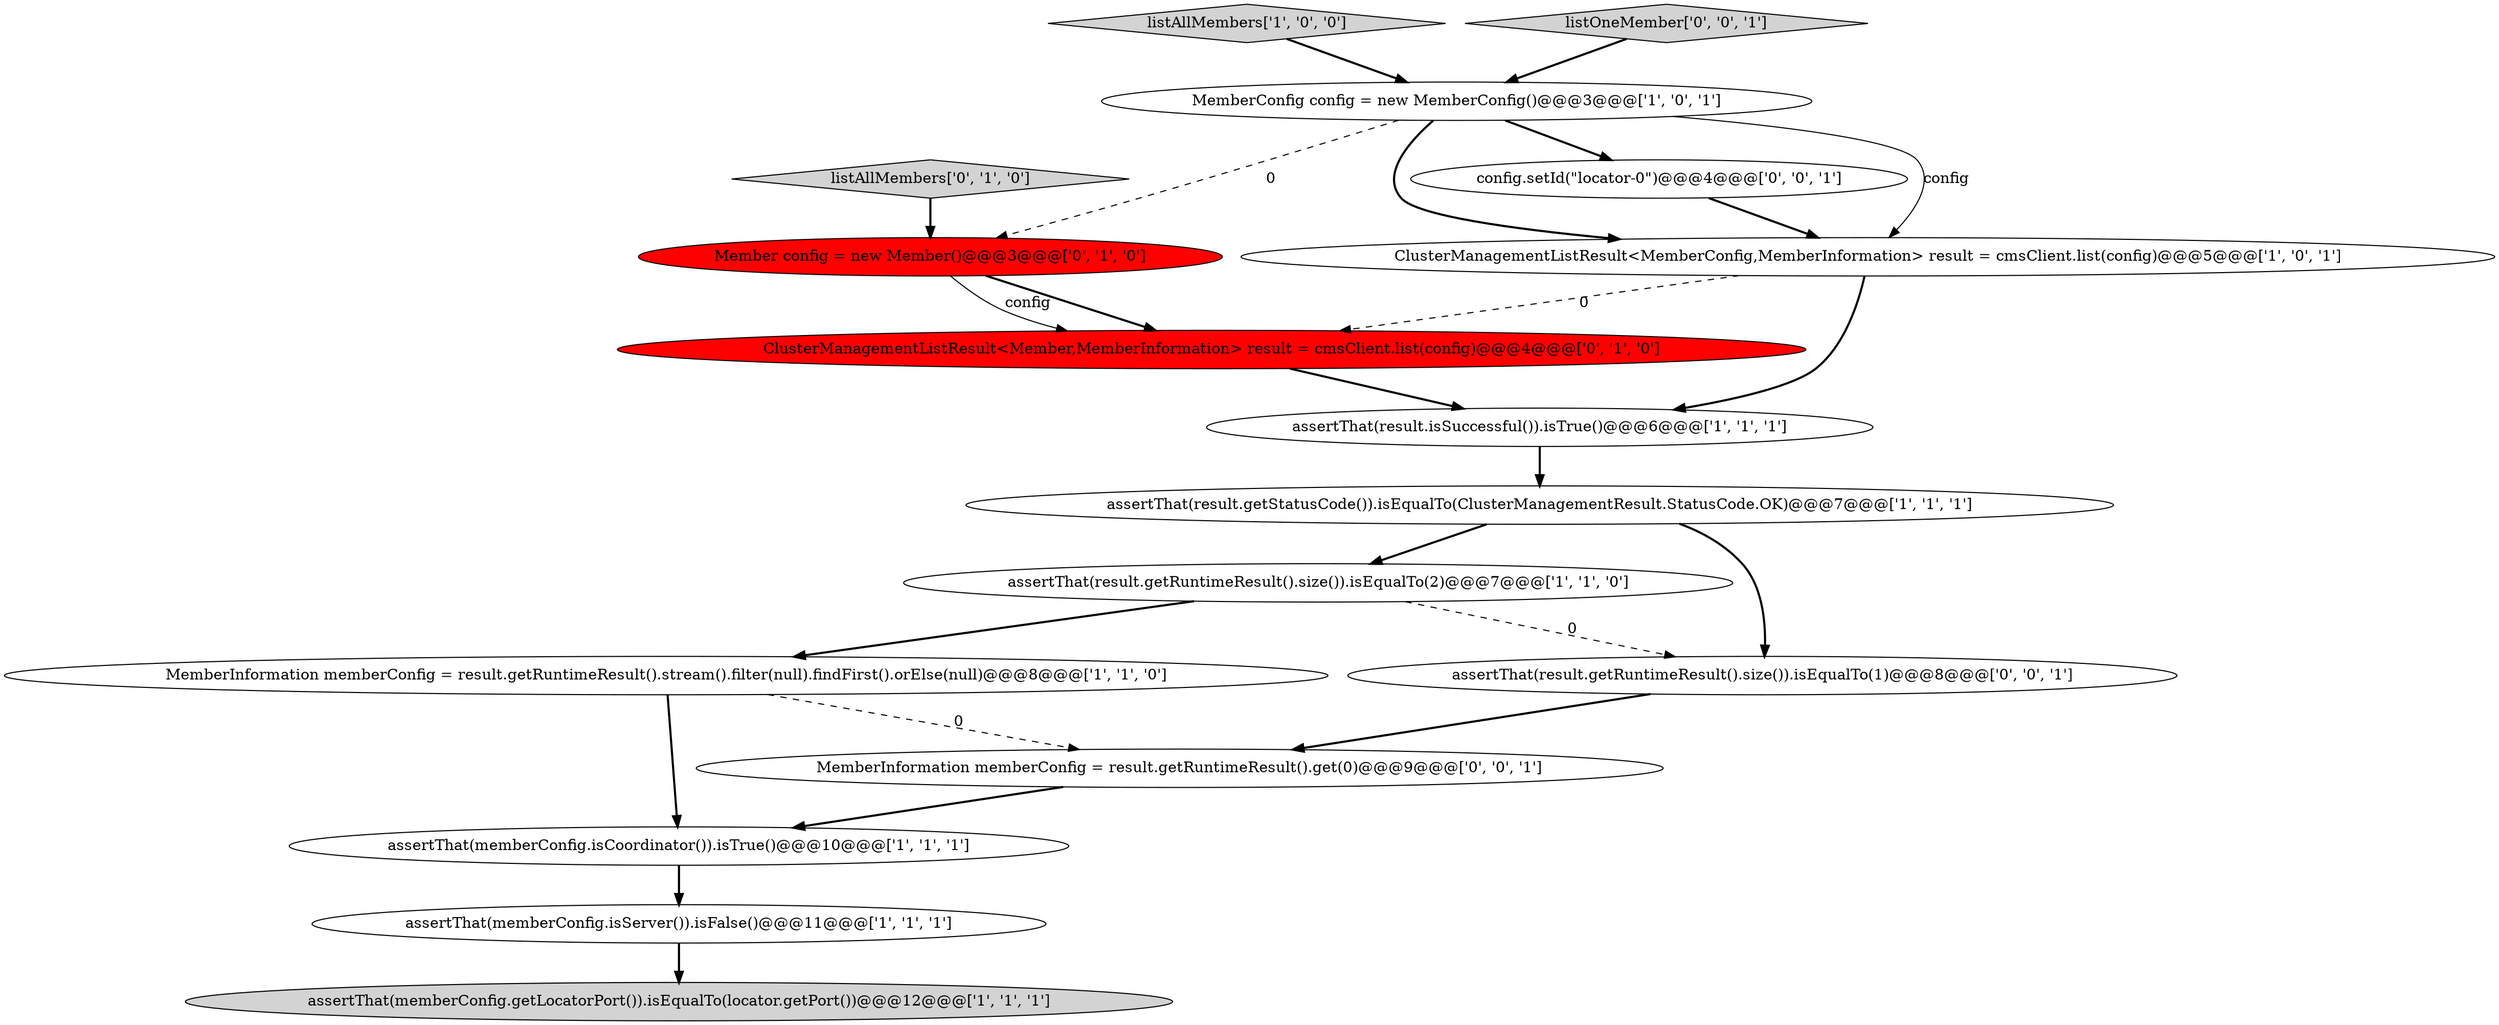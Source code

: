 digraph {
6 [style = filled, label = "MemberConfig config = new MemberConfig()@@@3@@@['1', '0', '1']", fillcolor = white, shape = ellipse image = "AAA0AAABBB1BBB"];
2 [style = filled, label = "assertThat(result.isSuccessful()).isTrue()@@@6@@@['1', '1', '1']", fillcolor = white, shape = ellipse image = "AAA0AAABBB1BBB"];
7 [style = filled, label = "assertThat(memberConfig.isServer()).isFalse()@@@11@@@['1', '1', '1']", fillcolor = white, shape = ellipse image = "AAA0AAABBB1BBB"];
0 [style = filled, label = "assertThat(result.getRuntimeResult().size()).isEqualTo(2)@@@7@@@['1', '1', '0']", fillcolor = white, shape = ellipse image = "AAA0AAABBB1BBB"];
1 [style = filled, label = "MemberInformation memberConfig = result.getRuntimeResult().stream().filter(null).findFirst().orElse(null)@@@8@@@['1', '1', '0']", fillcolor = white, shape = ellipse image = "AAA0AAABBB1BBB"];
14 [style = filled, label = "config.setId(\"locator-0\")@@@4@@@['0', '0', '1']", fillcolor = white, shape = ellipse image = "AAA0AAABBB3BBB"];
10 [style = filled, label = "ClusterManagementListResult<Member,MemberInformation> result = cmsClient.list(config)@@@4@@@['0', '1', '0']", fillcolor = red, shape = ellipse image = "AAA1AAABBB2BBB"];
13 [style = filled, label = "MemberInformation memberConfig = result.getRuntimeResult().get(0)@@@9@@@['0', '0', '1']", fillcolor = white, shape = ellipse image = "AAA0AAABBB3BBB"];
4 [style = filled, label = "assertThat(result.getStatusCode()).isEqualTo(ClusterManagementResult.StatusCode.OK)@@@7@@@['1', '1', '1']", fillcolor = white, shape = ellipse image = "AAA0AAABBB1BBB"];
3 [style = filled, label = "listAllMembers['1', '0', '0']", fillcolor = lightgray, shape = diamond image = "AAA0AAABBB1BBB"];
15 [style = filled, label = "listOneMember['0', '0', '1']", fillcolor = lightgray, shape = diamond image = "AAA0AAABBB3BBB"];
16 [style = filled, label = "assertThat(result.getRuntimeResult().size()).isEqualTo(1)@@@8@@@['0', '0', '1']", fillcolor = white, shape = ellipse image = "AAA0AAABBB3BBB"];
11 [style = filled, label = "Member config = new Member()@@@3@@@['0', '1', '0']", fillcolor = red, shape = ellipse image = "AAA1AAABBB2BBB"];
5 [style = filled, label = "assertThat(memberConfig.isCoordinator()).isTrue()@@@10@@@['1', '1', '1']", fillcolor = white, shape = ellipse image = "AAA0AAABBB1BBB"];
9 [style = filled, label = "ClusterManagementListResult<MemberConfig,MemberInformation> result = cmsClient.list(config)@@@5@@@['1', '0', '1']", fillcolor = white, shape = ellipse image = "AAA0AAABBB1BBB"];
8 [style = filled, label = "assertThat(memberConfig.getLocatorPort()).isEqualTo(locator.getPort())@@@12@@@['1', '1', '1']", fillcolor = lightgray, shape = ellipse image = "AAA0AAABBB1BBB"];
12 [style = filled, label = "listAllMembers['0', '1', '0']", fillcolor = lightgray, shape = diamond image = "AAA0AAABBB2BBB"];
1->5 [style = bold, label=""];
16->13 [style = bold, label=""];
9->10 [style = dashed, label="0"];
9->2 [style = bold, label=""];
6->11 [style = dashed, label="0"];
12->11 [style = bold, label=""];
0->16 [style = dashed, label="0"];
3->6 [style = bold, label=""];
15->6 [style = bold, label=""];
7->8 [style = bold, label=""];
2->4 [style = bold, label=""];
4->0 [style = bold, label=""];
1->13 [style = dashed, label="0"];
6->14 [style = bold, label=""];
11->10 [style = bold, label=""];
0->1 [style = bold, label=""];
13->5 [style = bold, label=""];
5->7 [style = bold, label=""];
6->9 [style = solid, label="config"];
14->9 [style = bold, label=""];
10->2 [style = bold, label=""];
6->9 [style = bold, label=""];
11->10 [style = solid, label="config"];
4->16 [style = bold, label=""];
}
